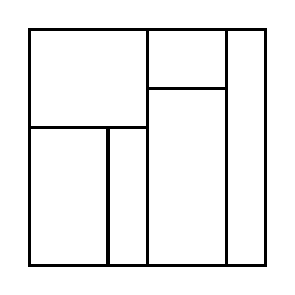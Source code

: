\begin{tikzpicture}[very thick, scale=.5]
    \draw (0,7/2) rectangle (3,6);
    \draw (0,0) rectangle (2,7/2);
    \draw (2,0) rectangle (3,7/2);
    \draw (3,9/2) rectangle (5,6);
    \draw (3,0) rectangle (5,9/2);
    \draw (5,0) rectangle (6,6);
\end{tikzpicture}
